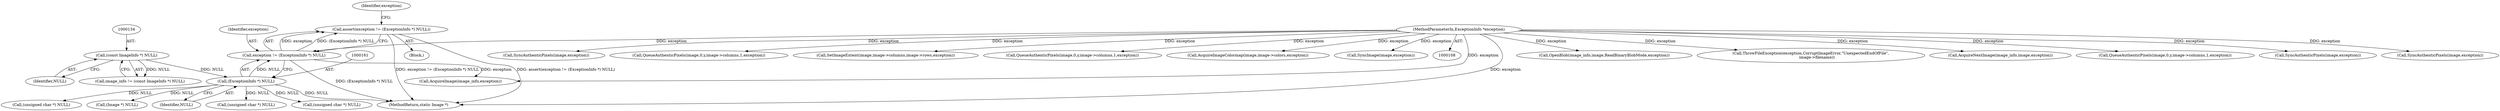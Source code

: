 digraph "0_ImageMagick_8ea44b48a182dd46d018f4b4f09a5e2ee9638105@API" {
"1000157" [label="(Call,assert(exception != (ExceptionInfo *) NULL))"];
"1000158" [label="(Call,exception != (ExceptionInfo *) NULL)"];
"1000110" [label="(MethodParameterIn,ExceptionInfo *exception)"];
"1000160" [label="(Call,(ExceptionInfo *) NULL)"];
"1000133" [label="(Call,(const ImageInfo *) NULL)"];
"1000171" [label="(Call,AcquireImage(image_info,exception))"];
"1000176" [label="(Call,OpenBlob(image_info,image,ReadBinaryBlobMode,exception))"];
"1001618" [label="(Call,ThrowFileException(exception,CorruptImageError,\"UnexpectedEndOfFile\",\n          image->filename))"];
"1001710" [label="(MethodReturn,static Image *)"];
"1000160" [label="(Call,(ExceptionInfo *) NULL)"];
"1000162" [label="(Identifier,NULL)"];
"1001660" [label="(Call,AcquireNextImage(image_info,image,exception))"];
"1001238" [label="(Call,QueueAuthenticPixels(image,0,y,image->columns,1,exception))"];
"1001565" [label="(Call,SyncAuthenticPixels(image,exception))"];
"1001290" [label="(Call,SyncAuthenticPixels(image,exception))"];
"1000157" [label="(Call,assert(exception != (ExceptionInfo *) NULL))"];
"1001131" [label="(Call,SyncAuthenticPixels(image,exception))"];
"1000159" [label="(Identifier,exception)"];
"1000131" [label="(Call,image_info != (const ImageInfo *) NULL)"];
"1000191" [label="(Call,(Image *) NULL)"];
"1000166" [label="(Identifier,exception)"];
"1000998" [label="(Call,QueueAuthenticPixels(image,0,y,image->columns,1,exception))"];
"1000133" [label="(Call,(const ImageInfo *) NULL)"];
"1000158" [label="(Call,exception != (ExceptionInfo *) NULL)"];
"1000719" [label="(Call,SetImageExtent(image,image->columns,image->rows,exception))"];
"1001401" [label="(Call,QueueAuthenticPixels(image,0,y,image->columns,1,exception))"];
"1000473" [label="(Call,(unsigned char *) NULL)"];
"1000111" [label="(Block,)"];
"1000439" [label="(Call,AcquireImageColormap(image,image->colors,exception))"];
"1001603" [label="(Call,SyncImage(image,exception))"];
"1000822" [label="(Call,(unsigned char *) NULL)"];
"1000135" [label="(Identifier,NULL)"];
"1000641" [label="(Call,(unsigned char *) NULL)"];
"1000110" [label="(MethodParameterIn,ExceptionInfo *exception)"];
"1000157" -> "1000111"  [label="AST: "];
"1000157" -> "1000158"  [label="CFG: "];
"1000158" -> "1000157"  [label="AST: "];
"1000166" -> "1000157"  [label="CFG: "];
"1000157" -> "1001710"  [label="DDG: assert(exception != (ExceptionInfo *) NULL)"];
"1000157" -> "1001710"  [label="DDG: exception != (ExceptionInfo *) NULL"];
"1000158" -> "1000157"  [label="DDG: exception"];
"1000158" -> "1000157"  [label="DDG: (ExceptionInfo *) NULL"];
"1000158" -> "1000160"  [label="CFG: "];
"1000159" -> "1000158"  [label="AST: "];
"1000160" -> "1000158"  [label="AST: "];
"1000158" -> "1001710"  [label="DDG: (ExceptionInfo *) NULL"];
"1000110" -> "1000158"  [label="DDG: exception"];
"1000160" -> "1000158"  [label="DDG: NULL"];
"1000158" -> "1000171"  [label="DDG: exception"];
"1000110" -> "1000108"  [label="AST: "];
"1000110" -> "1001710"  [label="DDG: exception"];
"1000110" -> "1000171"  [label="DDG: exception"];
"1000110" -> "1000176"  [label="DDG: exception"];
"1000110" -> "1000439"  [label="DDG: exception"];
"1000110" -> "1000719"  [label="DDG: exception"];
"1000110" -> "1000998"  [label="DDG: exception"];
"1000110" -> "1001131"  [label="DDG: exception"];
"1000110" -> "1001238"  [label="DDG: exception"];
"1000110" -> "1001290"  [label="DDG: exception"];
"1000110" -> "1001401"  [label="DDG: exception"];
"1000110" -> "1001565"  [label="DDG: exception"];
"1000110" -> "1001603"  [label="DDG: exception"];
"1000110" -> "1001618"  [label="DDG: exception"];
"1000110" -> "1001660"  [label="DDG: exception"];
"1000160" -> "1000162"  [label="CFG: "];
"1000161" -> "1000160"  [label="AST: "];
"1000162" -> "1000160"  [label="AST: "];
"1000160" -> "1001710"  [label="DDG: NULL"];
"1000133" -> "1000160"  [label="DDG: NULL"];
"1000160" -> "1000191"  [label="DDG: NULL"];
"1000160" -> "1000473"  [label="DDG: NULL"];
"1000160" -> "1000641"  [label="DDG: NULL"];
"1000160" -> "1000822"  [label="DDG: NULL"];
"1000133" -> "1000131"  [label="AST: "];
"1000133" -> "1000135"  [label="CFG: "];
"1000134" -> "1000133"  [label="AST: "];
"1000135" -> "1000133"  [label="AST: "];
"1000131" -> "1000133"  [label="CFG: "];
"1000133" -> "1000131"  [label="DDG: NULL"];
}
